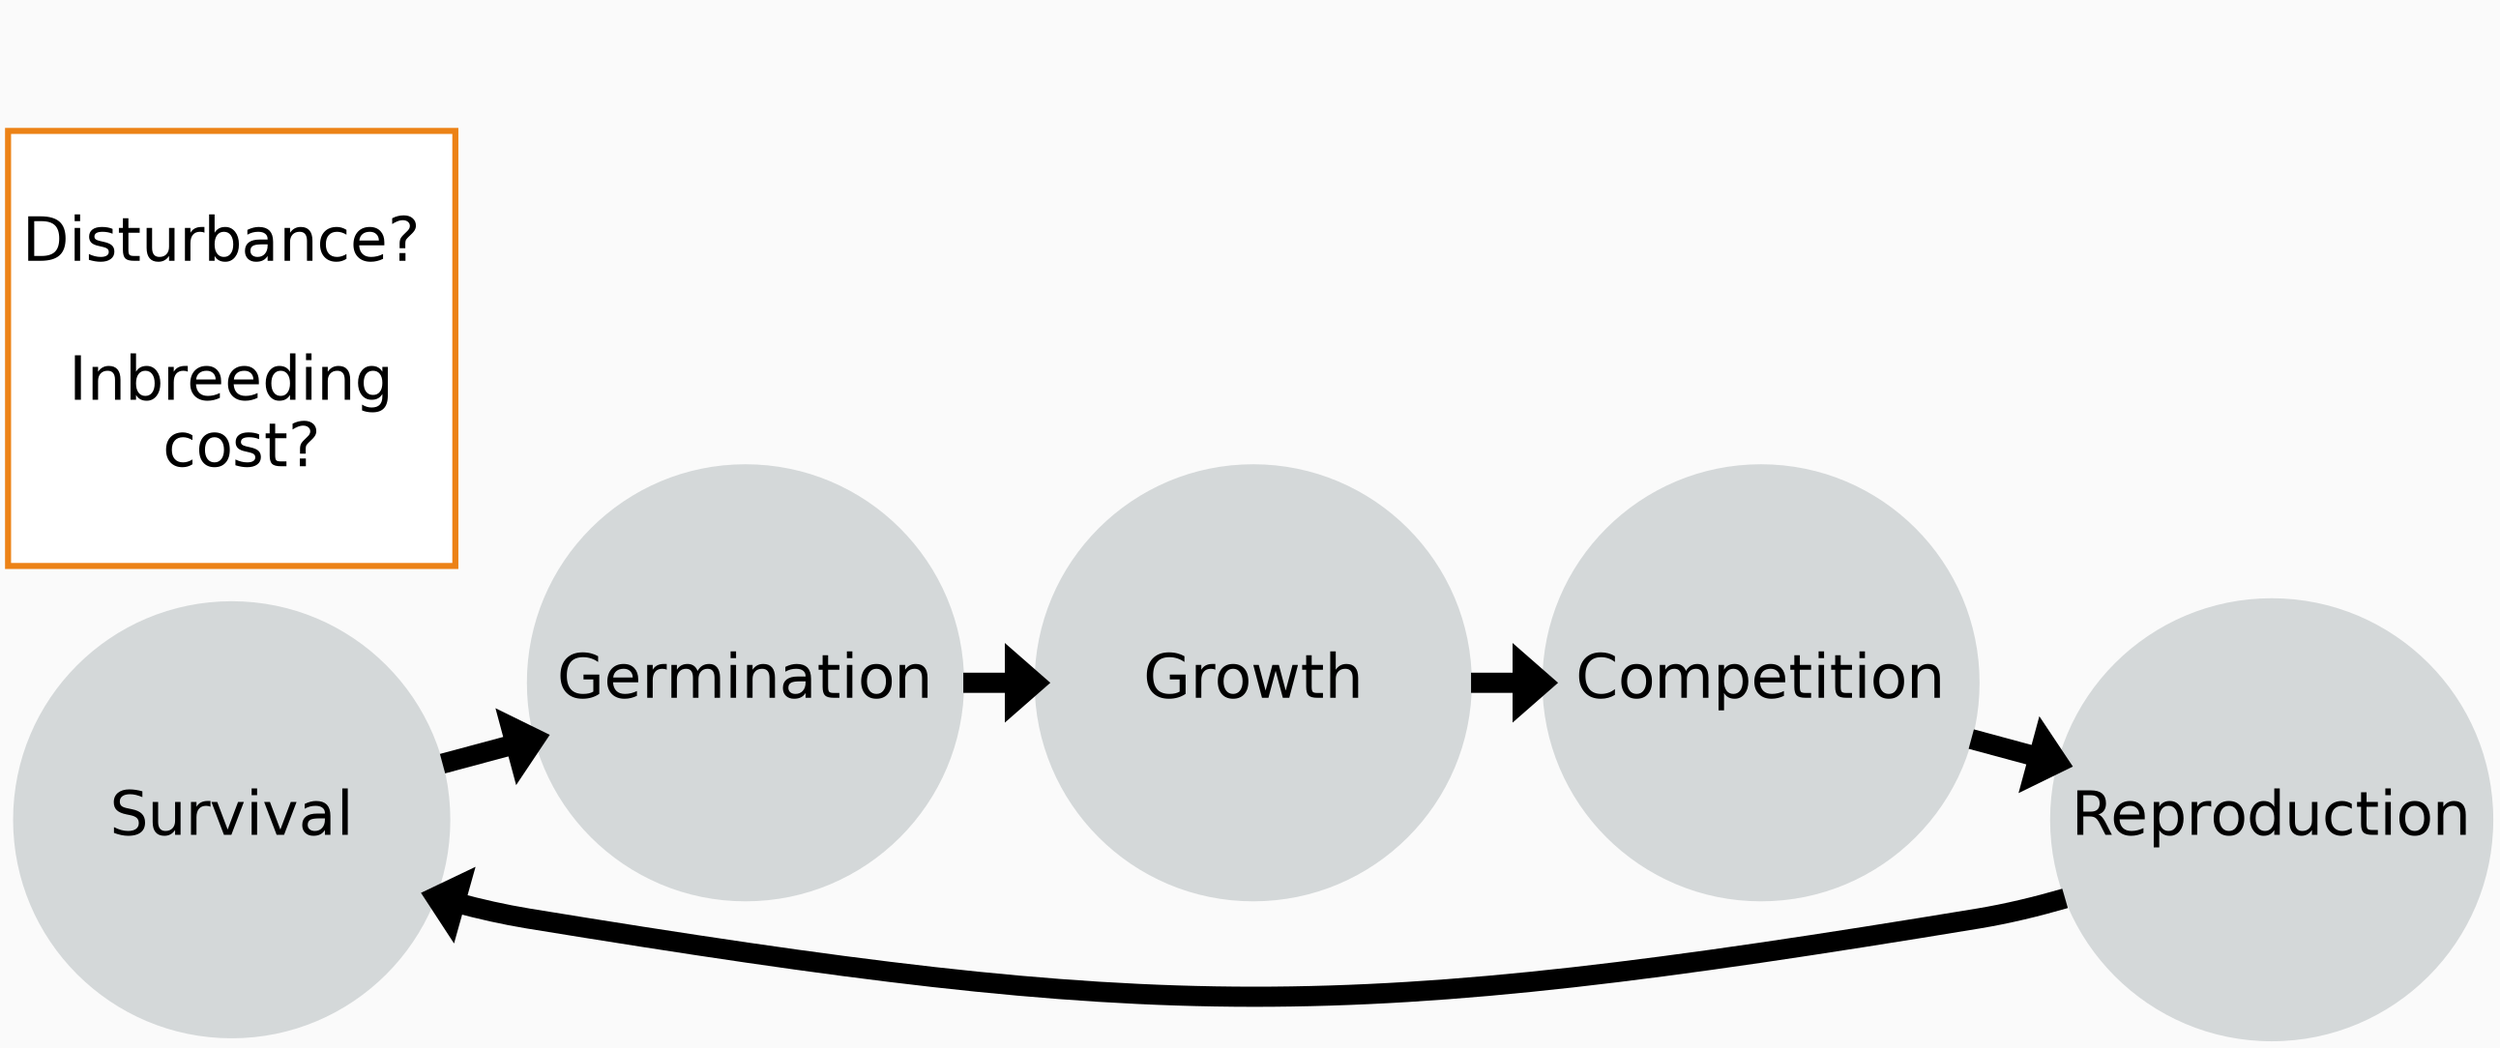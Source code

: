 graph dot {

  graph [
    fontsize = 10,
    rankdir = LR,
    bgcolor = "#fafafa"
    ]

  node [
    shape = circle,
    fontname = Helvetica,
    fontcolor = black,
    fontsize = 30,
    height = 3,
    color = "#d4d8d9",
    fillcolor = "#d4d8d9",
    style = filled
    ]

  1 [label = "Survival"]
  2 [label = "Germination"]
  3 [label = "Growth"]
  4 [label = "Competition"]
  5 [label = "Reproduction"]

  node [
    shape = box,
    fontsize = 30,
    color = "#d7c7b9",
    penwidth = 3,
    fillcolor = white,
    width = 3,
    margin = "0.1, 0.5"
    ]

  S [label = "Disturbance? \n\n Inbreeding \n cost?", color = "#ec8216"]
  R [label = "Genome \n duplication? \n\n Mutation? \n\n Fecundity?", style = invis]

  {rank = same; 1; S;}
  {rank = same; 5; R;}

  edge[color = black, dir = forward, penwidth = 10]

  1 -- 2 [arrowhead = normal]
  2 -- 3 [arrowhead = normal]
  3 -- 4 [arrowhead = normal]
  4 -- 5 [arrowhead = normal]
  5 -- 1 [arrowhead = normal]
}